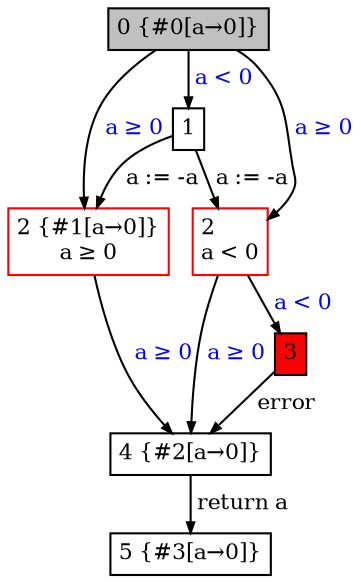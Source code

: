 digraph {
	ranksep=0.10
	nodesep=0.12
	node[fontsize=10.5,shape=box,height=0.02,width=0.02,margin="0.05,0.05"]
	edge[fontsize=10.5,arrowsize=0.5]

	0 [label="0 {#0[a→0]}",style=filled,fillcolor=gray]
	1 [label="5 {#3[a→0]}"]
	2 [label="1"]
	3 [label="3",style=filled,fillcolor=red]
	4 [label="4 {#2[a→0]}"]
	5 [label="2 {#1[a→0]}\la ≥ 0", color=red]
	6 [label="2\la < 0", color=red]


	4->1[label=" return a"]
	5->4[label=" a ≥ 0",fontcolor="#0000FF"]
	0->2[label=" a < 0",fontcolor="#0000FF"]
	0->6[label=" a ≥ 0",fontcolor="#0000FF"]
	2->5[label=" a := -a"]
	3->4[label=" error"]
	6->4[label=" a ≥ 0",fontcolor="#0000FF"]
	6->3[label=" a < 0",fontcolor="#0000FF"]
	2->6[label=" a := -a"]
	0->5[label=" a ≥ 0",fontcolor="#0000FF"]
}